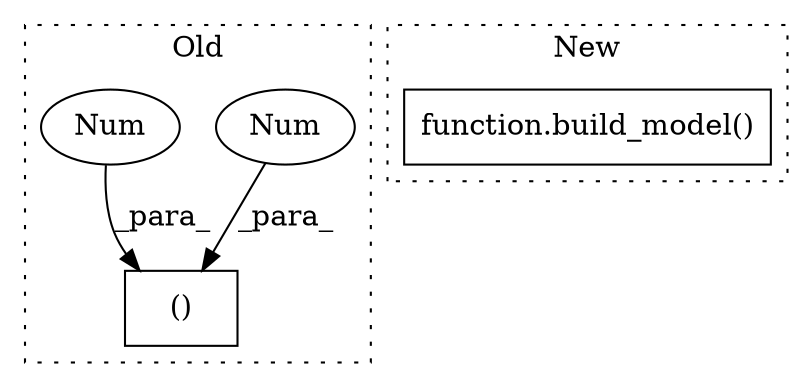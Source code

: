 digraph G {
subgraph cluster0 {
1 [label="()" a="54" s="5740" l="3" shape="box"];
3 [label="Num" a="76" s="5742" l="1" shape="ellipse"];
4 [label="Num" a="76" s="5739" l="1" shape="ellipse"];
label = "Old";
style="dotted";
}
subgraph cluster1 {
2 [label="function.build_model()" a="75" s="5538" l="197" shape="box"];
label = "New";
style="dotted";
}
3 -> 1 [label="_para_"];
4 -> 1 [label="_para_"];
}